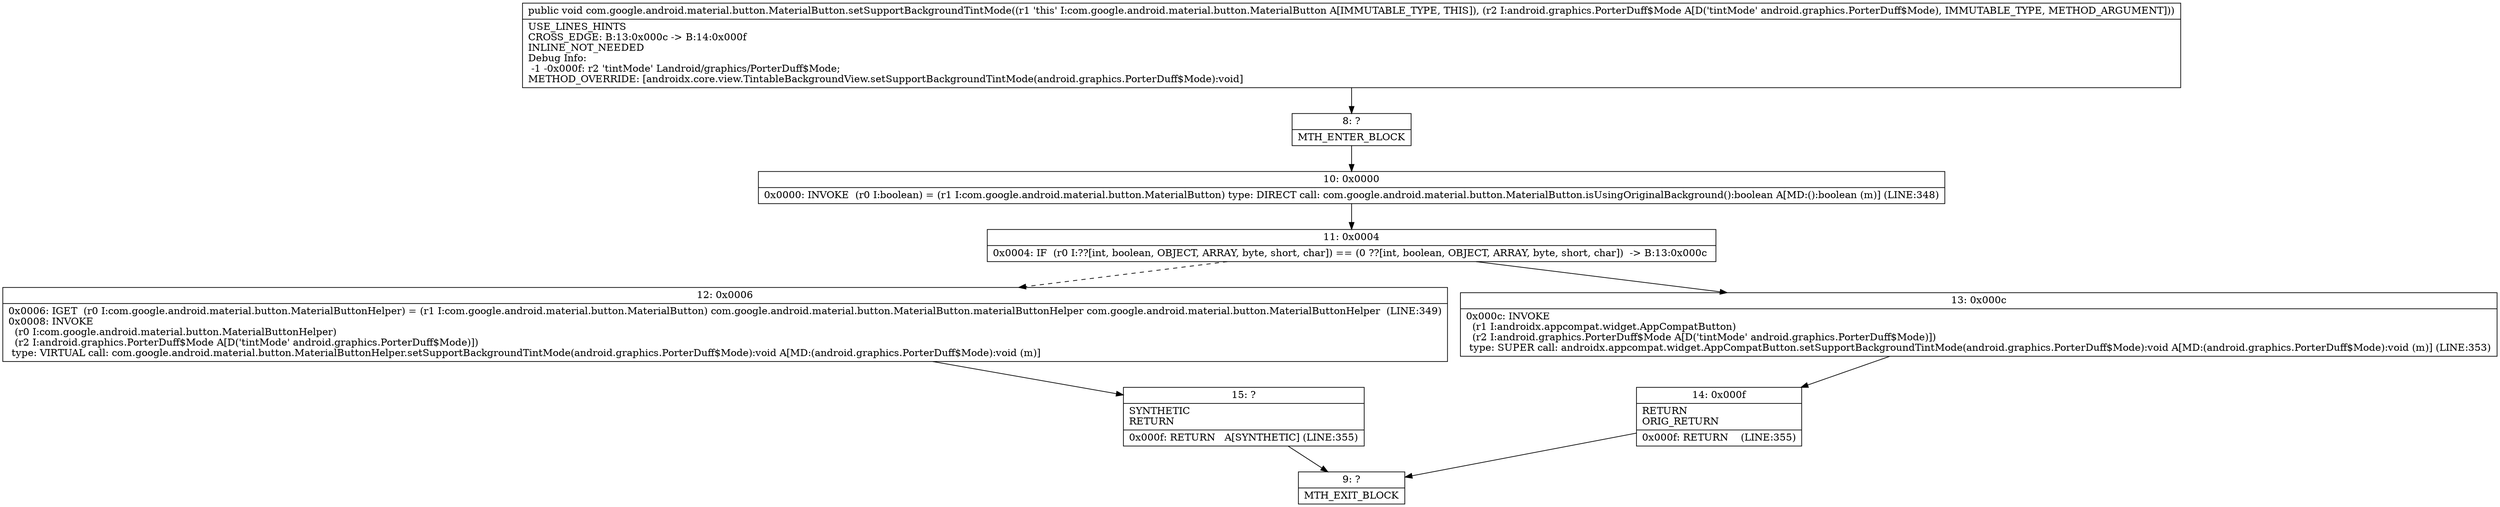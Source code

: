 digraph "CFG forcom.google.android.material.button.MaterialButton.setSupportBackgroundTintMode(Landroid\/graphics\/PorterDuff$Mode;)V" {
Node_8 [shape=record,label="{8\:\ ?|MTH_ENTER_BLOCK\l}"];
Node_10 [shape=record,label="{10\:\ 0x0000|0x0000: INVOKE  (r0 I:boolean) = (r1 I:com.google.android.material.button.MaterialButton) type: DIRECT call: com.google.android.material.button.MaterialButton.isUsingOriginalBackground():boolean A[MD:():boolean (m)] (LINE:348)\l}"];
Node_11 [shape=record,label="{11\:\ 0x0004|0x0004: IF  (r0 I:??[int, boolean, OBJECT, ARRAY, byte, short, char]) == (0 ??[int, boolean, OBJECT, ARRAY, byte, short, char])  \-\> B:13:0x000c \l}"];
Node_12 [shape=record,label="{12\:\ 0x0006|0x0006: IGET  (r0 I:com.google.android.material.button.MaterialButtonHelper) = (r1 I:com.google.android.material.button.MaterialButton) com.google.android.material.button.MaterialButton.materialButtonHelper com.google.android.material.button.MaterialButtonHelper  (LINE:349)\l0x0008: INVOKE  \l  (r0 I:com.google.android.material.button.MaterialButtonHelper)\l  (r2 I:android.graphics.PorterDuff$Mode A[D('tintMode' android.graphics.PorterDuff$Mode)])\l type: VIRTUAL call: com.google.android.material.button.MaterialButtonHelper.setSupportBackgroundTintMode(android.graphics.PorterDuff$Mode):void A[MD:(android.graphics.PorterDuff$Mode):void (m)]\l}"];
Node_15 [shape=record,label="{15\:\ ?|SYNTHETIC\lRETURN\l|0x000f: RETURN   A[SYNTHETIC] (LINE:355)\l}"];
Node_9 [shape=record,label="{9\:\ ?|MTH_EXIT_BLOCK\l}"];
Node_13 [shape=record,label="{13\:\ 0x000c|0x000c: INVOKE  \l  (r1 I:androidx.appcompat.widget.AppCompatButton)\l  (r2 I:android.graphics.PorterDuff$Mode A[D('tintMode' android.graphics.PorterDuff$Mode)])\l type: SUPER call: androidx.appcompat.widget.AppCompatButton.setSupportBackgroundTintMode(android.graphics.PorterDuff$Mode):void A[MD:(android.graphics.PorterDuff$Mode):void (m)] (LINE:353)\l}"];
Node_14 [shape=record,label="{14\:\ 0x000f|RETURN\lORIG_RETURN\l|0x000f: RETURN    (LINE:355)\l}"];
MethodNode[shape=record,label="{public void com.google.android.material.button.MaterialButton.setSupportBackgroundTintMode((r1 'this' I:com.google.android.material.button.MaterialButton A[IMMUTABLE_TYPE, THIS]), (r2 I:android.graphics.PorterDuff$Mode A[D('tintMode' android.graphics.PorterDuff$Mode), IMMUTABLE_TYPE, METHOD_ARGUMENT]))  | USE_LINES_HINTS\lCROSS_EDGE: B:13:0x000c \-\> B:14:0x000f\lINLINE_NOT_NEEDED\lDebug Info:\l  \-1 \-0x000f: r2 'tintMode' Landroid\/graphics\/PorterDuff$Mode;\lMETHOD_OVERRIDE: [androidx.core.view.TintableBackgroundView.setSupportBackgroundTintMode(android.graphics.PorterDuff$Mode):void]\l}"];
MethodNode -> Node_8;Node_8 -> Node_10;
Node_10 -> Node_11;
Node_11 -> Node_12[style=dashed];
Node_11 -> Node_13;
Node_12 -> Node_15;
Node_15 -> Node_9;
Node_13 -> Node_14;
Node_14 -> Node_9;
}

